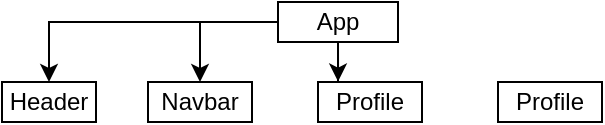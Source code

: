 <mxfile version="13.6.3" type="github">
  <diagram id="0Ob2CD70Spqg77aKBG-b" name="Page-1">
    <mxGraphModel dx="415" dy="1405" grid="1" gridSize="5" guides="1" tooltips="1" connect="1" arrows="1" fold="1" page="0" pageScale="1" pageWidth="850" pageHeight="1100" math="0" shadow="0">
      <root>
        <mxCell id="0" />
        <mxCell id="1" parent="0" />
        <mxCell id="Iq-Ubvp5YKz3XO4KziRB-8" style="edgeStyle=orthogonalEdgeStyle;rounded=0;orthogonalLoop=1;jettySize=auto;html=1;entryX=0.5;entryY=0;entryDx=0;entryDy=0;" edge="1" parent="1" source="Iq-Ubvp5YKz3XO4KziRB-1" target="Iq-Ubvp5YKz3XO4KziRB-5">
          <mxGeometry relative="1" as="geometry" />
        </mxCell>
        <mxCell id="Iq-Ubvp5YKz3XO4KziRB-9" style="edgeStyle=orthogonalEdgeStyle;rounded=0;orthogonalLoop=1;jettySize=auto;html=1;entryX=0.5;entryY=0;entryDx=0;entryDy=0;" edge="1" parent="1" source="Iq-Ubvp5YKz3XO4KziRB-1" target="Iq-Ubvp5YKz3XO4KziRB-4">
          <mxGeometry relative="1" as="geometry" />
        </mxCell>
        <mxCell id="Iq-Ubvp5YKz3XO4KziRB-12" style="edgeStyle=orthogonalEdgeStyle;rounded=0;orthogonalLoop=1;jettySize=auto;html=1;entryX=0.193;entryY=-0.011;entryDx=0;entryDy=0;entryPerimeter=0;" edge="1" parent="1" source="Iq-Ubvp5YKz3XO4KziRB-1" target="Iq-Ubvp5YKz3XO4KziRB-10">
          <mxGeometry relative="1" as="geometry" />
        </mxCell>
        <mxCell id="Iq-Ubvp5YKz3XO4KziRB-1" value="App" style="rounded=0;whiteSpace=wrap;html=1;" vertex="1" parent="1">
          <mxGeometry x="390" y="-1000" width="60" height="20" as="geometry" />
        </mxCell>
        <mxCell id="Iq-Ubvp5YKz3XO4KziRB-4" value="Header" style="rounded=0;whiteSpace=wrap;html=1;strokeWidth=1;" vertex="1" parent="1">
          <mxGeometry x="252" y="-960" width="47" height="20" as="geometry" />
        </mxCell>
        <mxCell id="Iq-Ubvp5YKz3XO4KziRB-5" value="Navbar" style="rounded=0;whiteSpace=wrap;html=1;strokeWidth=1;" vertex="1" parent="1">
          <mxGeometry x="325" y="-960" width="52" height="20" as="geometry" />
        </mxCell>
        <mxCell id="Iq-Ubvp5YKz3XO4KziRB-10" value="Profile" style="rounded=0;whiteSpace=wrap;html=1;strokeWidth=1;" vertex="1" parent="1">
          <mxGeometry x="410" y="-960" width="52" height="20" as="geometry" />
        </mxCell>
        <mxCell id="Iq-Ubvp5YKz3XO4KziRB-13" value="Profile" style="rounded=0;whiteSpace=wrap;html=1;strokeWidth=1;" vertex="1" parent="1">
          <mxGeometry x="500" y="-960" width="52" height="20" as="geometry" />
        </mxCell>
      </root>
    </mxGraphModel>
  </diagram>
</mxfile>
